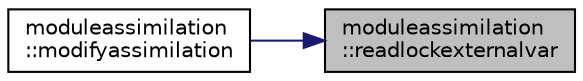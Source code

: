 digraph "moduleassimilation::readlockexternalvar"
{
 // LATEX_PDF_SIZE
  edge [fontname="Helvetica",fontsize="10",labelfontname="Helvetica",labelfontsize="10"];
  node [fontname="Helvetica",fontsize="10",shape=record];
  rankdir="RL";
  Node1 [label="moduleassimilation\l::readlockexternalvar",height=0.2,width=0.4,color="black", fillcolor="grey75", style="filled", fontcolor="black",tooltip=" "];
  Node1 -> Node2 [dir="back",color="midnightblue",fontsize="10",style="solid",fontname="Helvetica"];
  Node2 [label="moduleassimilation\l::modifyassimilation",height=0.2,width=0.4,color="black", fillcolor="white", style="filled",URL="$namespacemoduleassimilation.html#a5932eaba41c6bd73ade2cb009b3824e8",tooltip=" "];
}
